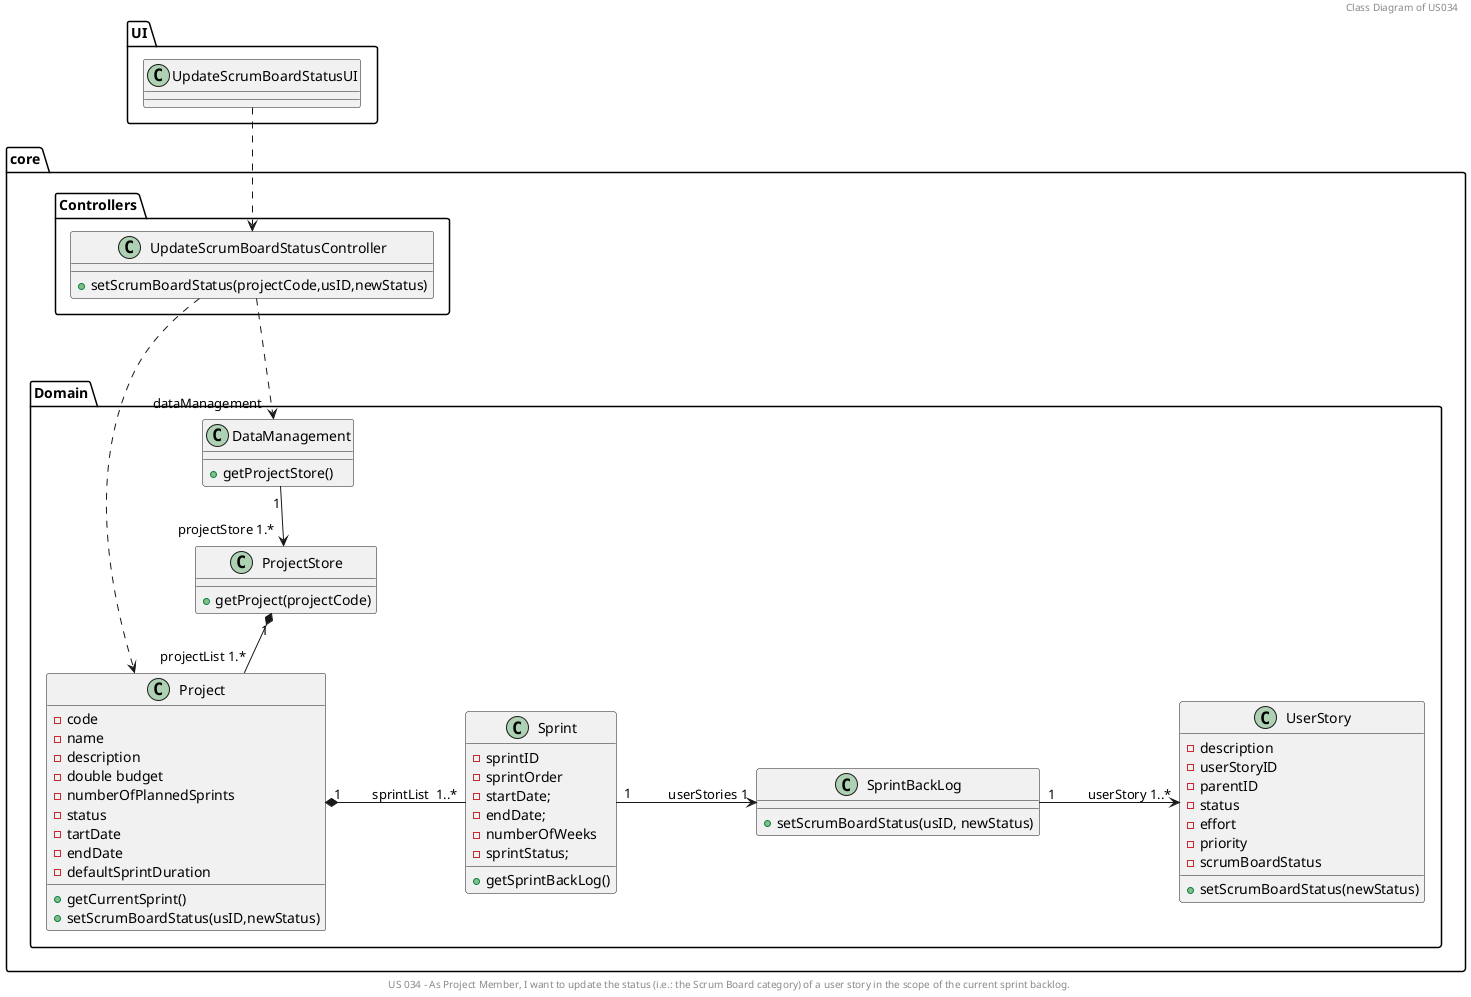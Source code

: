 @startuml
'https://plantuml.com/class-diagram

header
Class Diagram of US034
endheader

center footer US 034 - As Project Member, I want to update the status (i.e.: the Scrum Board category) of a user story in the scope of the current sprint backlog.


package UI{
    class UpdateScrumBoardStatusUI
}
package core{
package Domain{

class DataManagement{

+getProjectStore()
}

class ProjectStore{

+getProject(projectCode)
}

class Project{

   -code
   -name
   -description
   -double budget
   -numberOfPlannedSprints
   -status
   -tartDate
   -endDate
   -defaultSprintDuration

    +getCurrentSprint()
    +setScrumBoardStatus(usID,newStatus)
}

class Sprint{
    -sprintID
    -sprintOrder
    -startDate;
    -endDate;
    -numberOfWeeks
    -sprintStatus;
+getSprintBackLog()
}

class SprintBackLog{
+setScrumBoardStatus(usID, newStatus)
}

class UserStory{
    -description
    -userStoryID
    -parentID
    -status
    -effort
    -priority
    -scrumBoardStatus
    +setScrumBoardStatus(newStatus)
}
}
package Controllers{
    class UpdateScrumBoardStatusController{
    +setScrumBoardStatus(projectCode,usID,newStatus)
    }
}
}
UpdateScrumBoardStatusUI ..> UpdateScrumBoardStatusController
UpdateScrumBoardStatusController ...>"dataManagement" DataManagement
DataManagement "1"-->"projectStore 1.*" ProjectStore
ProjectStore "1"*--" projectList 1.*" Project

UpdateScrumBoardStatusController ..> Project

Project "1"*-right-"sprintList  1..*" Sprint

Sprint "1"-right->"userStories 1" SprintBackLog

SprintBackLog "1"-right->"userStory 1..*" UserStory


skinparam nodesep 140

skinparam ranksep 60

@enduml